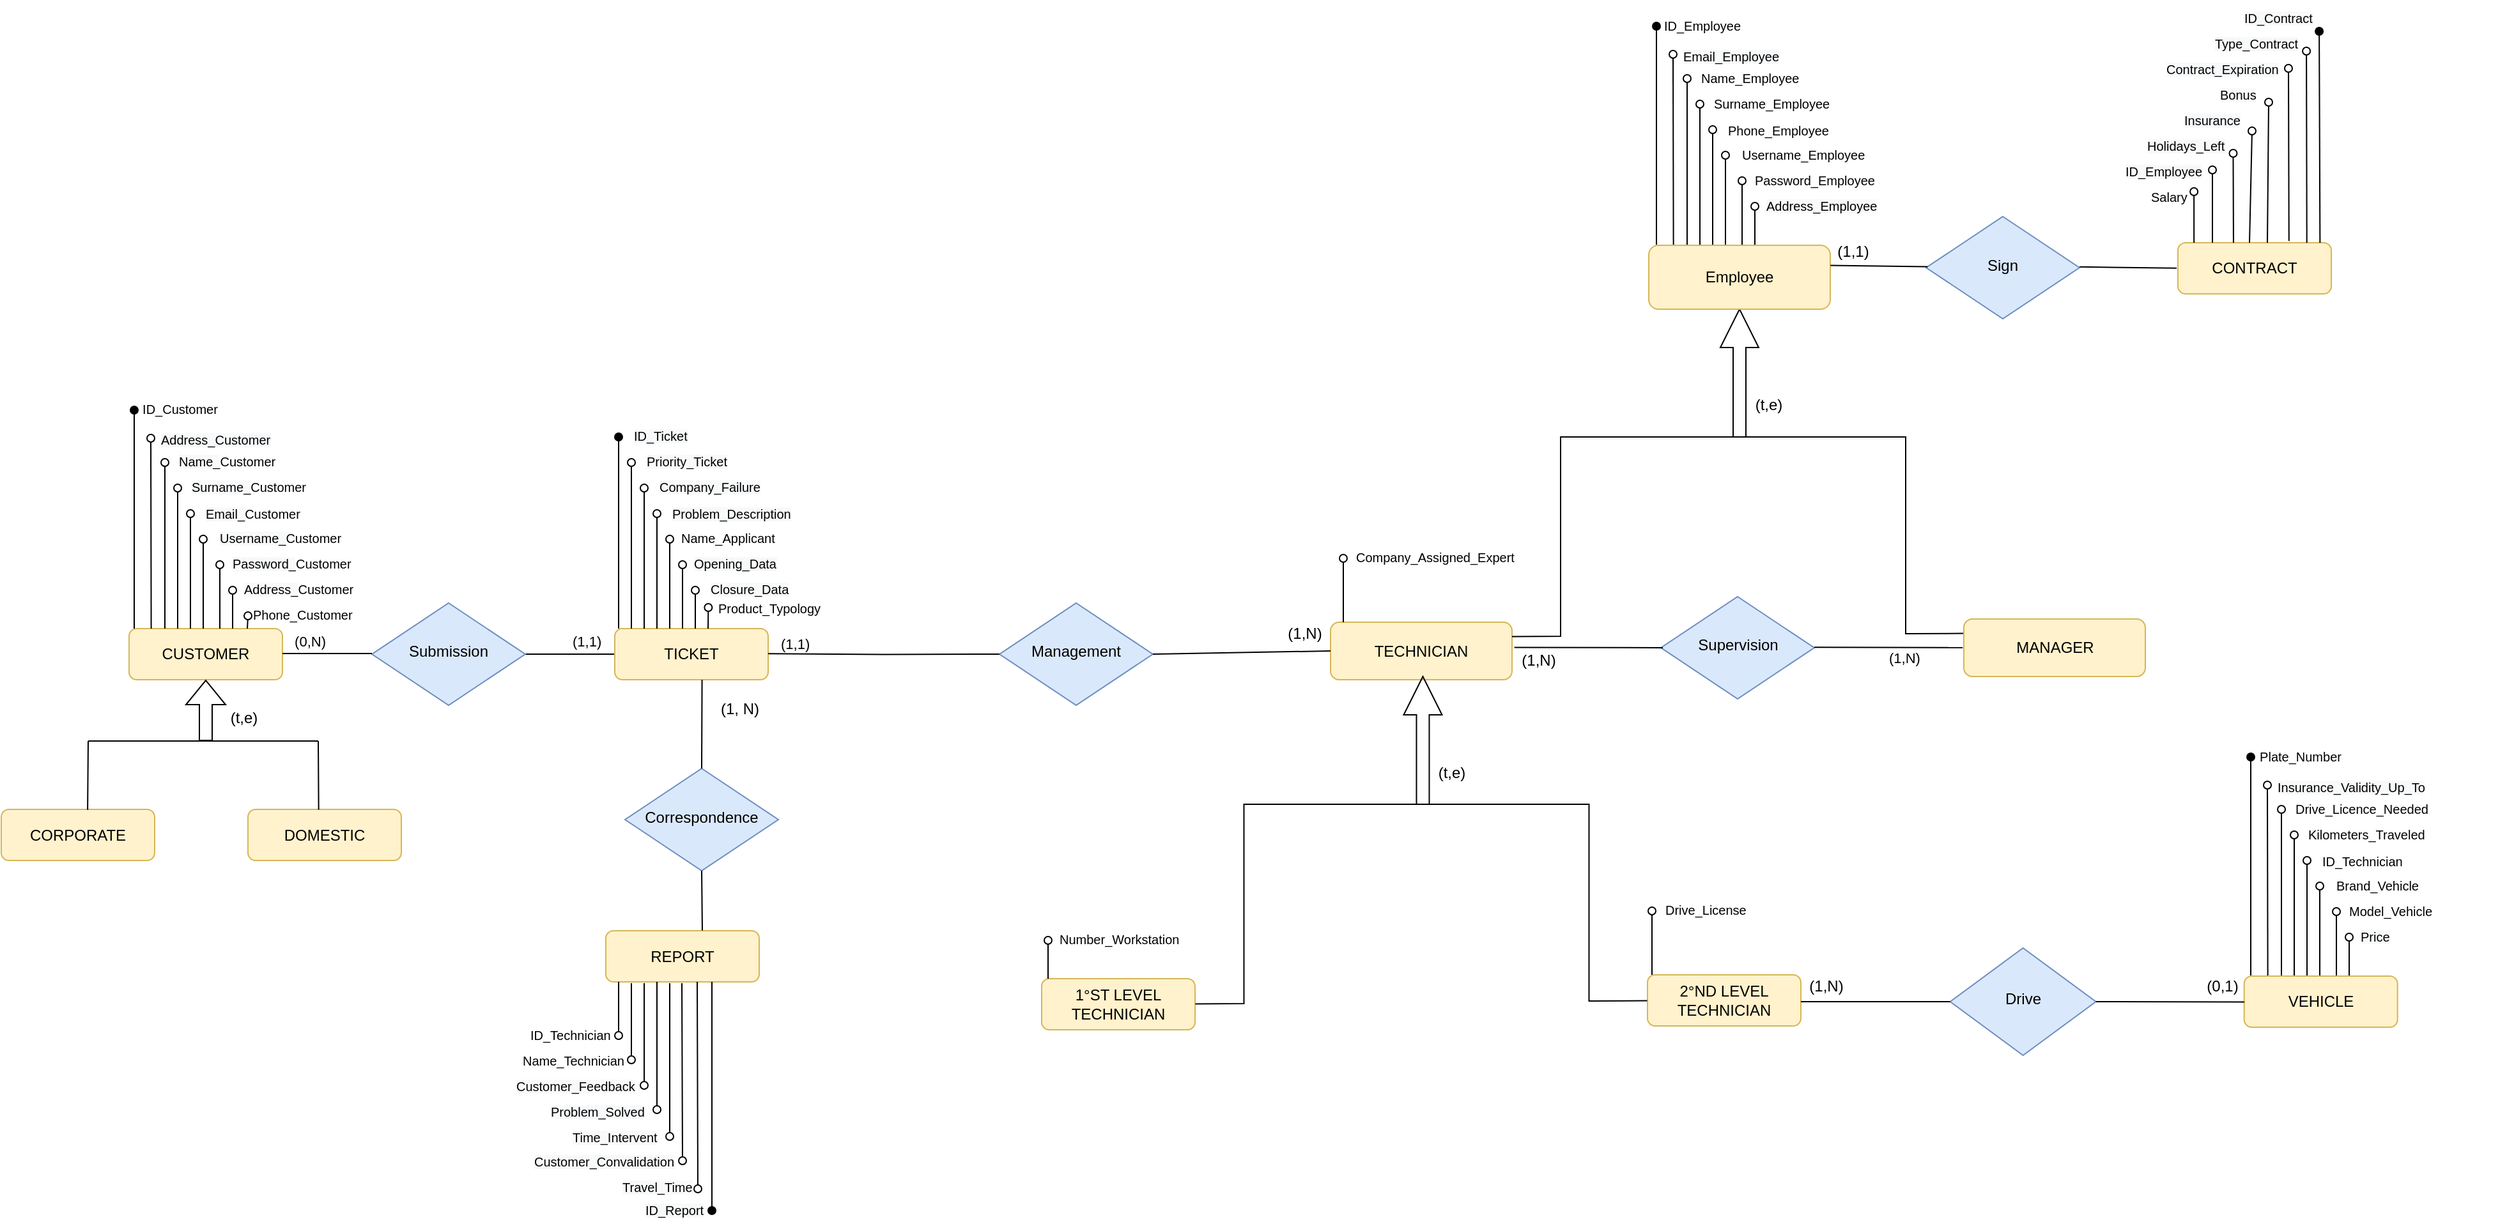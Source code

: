 <mxfile version="16.6.6" type="device"><diagram id="hliQZhCojaY9rAbLHhJG" name="Page-1"><mxGraphModel dx="2554" dy="1741" grid="1" gridSize="10" guides="1" tooltips="1" connect="1" arrows="1" fold="1" page="1" pageScale="1" pageWidth="850" pageHeight="1100" math="0" shadow="0"><root><mxCell id="0"/><mxCell id="1" parent="0"/><mxCell id="LYgRQzCeE4QPH2Vr1x7n-1" value="CUSTOMER" style="rounded=1;whiteSpace=wrap;html=1;fontSize=12;glass=0;strokeWidth=1;shadow=0;fillColor=#fff2cc;strokeColor=#d6b656;" vertex="1" parent="1"><mxGeometry x="-68" y="202" width="120" height="40" as="geometry"/></mxCell><mxCell id="LYgRQzCeE4QPH2Vr1x7n-2" value="(1,1)" style="edgeStyle=orthogonalEdgeStyle;rounded=0;html=1;jettySize=auto;orthogonalLoop=1;fontSize=11;endArrow=none;endFill=0;endSize=8;strokeWidth=1;shadow=0;labelBackgroundColor=none;align=left;" edge="1" parent="1" source="LYgRQzCeE4QPH2Vr1x7n-3" target="LYgRQzCeE4QPH2Vr1x7n-8"><mxGeometry y="10" relative="1" as="geometry"><mxPoint as="offset"/></mxGeometry></mxCell><mxCell id="LYgRQzCeE4QPH2Vr1x7n-3" value="Submission" style="rhombus;whiteSpace=wrap;html=1;shadow=0;fontFamily=Helvetica;fontSize=12;align=center;strokeWidth=1;spacing=6;spacingTop=-4;fillColor=#dae8fc;strokeColor=#6c8ebf;" vertex="1" parent="1"><mxGeometry x="122" y="182" width="120" height="80" as="geometry"/></mxCell><mxCell id="LYgRQzCeE4QPH2Vr1x7n-4" value="REPORT" style="rounded=1;whiteSpace=wrap;html=1;fontSize=12;glass=0;strokeWidth=1;shadow=0;fillColor=#fff2cc;strokeColor=#d6b656;" vertex="1" parent="1"><mxGeometry x="305" y="438.5" width="120" height="40" as="geometry"/></mxCell><mxCell id="LYgRQzCeE4QPH2Vr1x7n-5" value="TECHNICIAN" style="rounded=1;whiteSpace=wrap;html=1;fontSize=12;glass=0;strokeWidth=1;shadow=0;fillColor=#fff2cc;strokeColor=#d6b656;" vertex="1" parent="1"><mxGeometry x="872" y="197" width="142" height="45" as="geometry"/></mxCell><mxCell id="LYgRQzCeE4QPH2Vr1x7n-8" value="TICKET" style="rounded=1;whiteSpace=wrap;html=1;fontSize=12;glass=0;strokeWidth=1;shadow=0;fillColor=#fff2cc;strokeColor=#d6b656;" vertex="1" parent="1"><mxGeometry x="312" y="202" width="120" height="40" as="geometry"/></mxCell><mxCell id="LYgRQzCeE4QPH2Vr1x7n-9" value="Management" style="rhombus;whiteSpace=wrap;html=1;shadow=0;fontFamily=Helvetica;fontSize=12;align=center;strokeWidth=1;spacing=6;spacingTop=-4;fillColor=#dae8fc;strokeColor=#6c8ebf;" vertex="1" parent="1"><mxGeometry x="613" y="182" width="120" height="80" as="geometry"/></mxCell><mxCell id="LYgRQzCeE4QPH2Vr1x7n-10" value="Correspondence" style="rhombus;whiteSpace=wrap;html=1;shadow=0;fontFamily=Helvetica;fontSize=12;align=center;strokeWidth=1;spacing=6;spacingTop=-4;fillColor=#dae8fc;strokeColor=#6c8ebf;" vertex="1" parent="1"><mxGeometry x="320" y="311.5" width="120" height="80" as="geometry"/></mxCell><mxCell id="LYgRQzCeE4QPH2Vr1x7n-11" value="(0,N)" style="edgeStyle=orthogonalEdgeStyle;rounded=0;html=1;jettySize=auto;orthogonalLoop=1;fontSize=11;endArrow=none;endFill=0;endSize=8;strokeWidth=1;shadow=0;labelBackgroundColor=none;align=right;verticalAlign=middle;horizontal=1;" edge="1" parent="1"><mxGeometry y="10" relative="1" as="geometry"><mxPoint as="offset"/><mxPoint x="52" y="221.5" as="sourcePoint"/><mxPoint x="122" y="221.5" as="targetPoint"/></mxGeometry></mxCell><mxCell id="LYgRQzCeE4QPH2Vr1x7n-12" value="" style="endArrow=oval;html=1;align=left;exitX=0;exitY=0;exitDx=0;exitDy=0;startArrow=none;startFill=0;rounded=0;endFill=1;" edge="1" parent="1"><mxGeometry width="50" height="50" relative="1" as="geometry"><mxPoint x="315" y="202" as="sourcePoint"/><mxPoint x="315" y="52" as="targetPoint"/></mxGeometry></mxCell><mxCell id="LYgRQzCeE4QPH2Vr1x7n-13" value="" style="endArrow=oval;html=1;align=left;exitX=0;exitY=0;exitDx=0;exitDy=0;startArrow=none;startFill=0;rounded=0;endFill=0;" edge="1" parent="1"><mxGeometry width="50" height="50" relative="1" as="geometry"><mxPoint x="325" y="202" as="sourcePoint"/><mxPoint x="325" y="72" as="targetPoint"/></mxGeometry></mxCell><mxCell id="LYgRQzCeE4QPH2Vr1x7n-14" value="" style="endArrow=oval;html=1;align=left;exitX=0;exitY=0;exitDx=0;exitDy=0;startArrow=none;startFill=0;rounded=0;endFill=0;" edge="1" parent="1"><mxGeometry width="50" height="50" relative="1" as="geometry"><mxPoint x="335" y="202" as="sourcePoint"/><mxPoint x="335" y="92" as="targetPoint"/></mxGeometry></mxCell><mxCell id="LYgRQzCeE4QPH2Vr1x7n-15" value="" style="endArrow=oval;html=1;align=left;exitX=0;exitY=0;exitDx=0;exitDy=0;startArrow=none;startFill=0;rounded=0;endFill=0;" edge="1" parent="1"><mxGeometry width="50" height="50" relative="1" as="geometry"><mxPoint x="345" y="202" as="sourcePoint"/><mxPoint x="345" y="112" as="targetPoint"/></mxGeometry></mxCell><mxCell id="LYgRQzCeE4QPH2Vr1x7n-16" value="" style="endArrow=oval;html=1;align=left;exitX=0;exitY=0;exitDx=0;exitDy=0;startArrow=none;startFill=0;rounded=0;endFill=0;" edge="1" parent="1"><mxGeometry width="50" height="50" relative="1" as="geometry"><mxPoint x="355" y="202" as="sourcePoint"/><mxPoint x="355" y="132" as="targetPoint"/></mxGeometry></mxCell><mxCell id="LYgRQzCeE4QPH2Vr1x7n-17" value="" style="endArrow=oval;html=1;align=left;exitX=0;exitY=0;exitDx=0;exitDy=0;startArrow=none;startFill=0;rounded=0;endFill=1;" edge="1" parent="1"><mxGeometry width="50" height="50" relative="1" as="geometry"><mxPoint x="-64" y="202" as="sourcePoint"/><mxPoint x="-64" y="31" as="targetPoint"/></mxGeometry></mxCell><mxCell id="LYgRQzCeE4QPH2Vr1x7n-18" value="" style="endArrow=oval;html=1;align=left;exitX=0;exitY=0;exitDx=0;exitDy=0;startArrow=none;startFill=0;rounded=0;endFill=0;" edge="1" parent="1"><mxGeometry width="50" height="50" relative="1" as="geometry"><mxPoint x="-40" y="202" as="sourcePoint"/><mxPoint x="-40" y="72" as="targetPoint"/></mxGeometry></mxCell><mxCell id="LYgRQzCeE4QPH2Vr1x7n-19" value="" style="endArrow=oval;html=1;align=left;exitX=0;exitY=0;exitDx=0;exitDy=0;startArrow=none;startFill=0;rounded=0;endFill=0;" edge="1" parent="1"><mxGeometry width="50" height="50" relative="1" as="geometry"><mxPoint x="-30" y="202" as="sourcePoint"/><mxPoint x="-30" y="92" as="targetPoint"/></mxGeometry></mxCell><mxCell id="LYgRQzCeE4QPH2Vr1x7n-20" value="" style="endArrow=oval;html=1;align=left;exitX=0;exitY=0;exitDx=0;exitDy=0;startArrow=none;startFill=0;rounded=0;endFill=0;" edge="1" parent="1"><mxGeometry width="50" height="50" relative="1" as="geometry"><mxPoint x="-20" y="202" as="sourcePoint"/><mxPoint x="-20" y="112" as="targetPoint"/></mxGeometry></mxCell><mxCell id="LYgRQzCeE4QPH2Vr1x7n-21" value="" style="endArrow=oval;html=1;align=left;exitX=0;exitY=0;exitDx=0;exitDy=0;startArrow=none;startFill=0;rounded=0;endFill=0;" edge="1" parent="1"><mxGeometry width="50" height="50" relative="1" as="geometry"><mxPoint x="-10" y="202" as="sourcePoint"/><mxPoint x="-10" y="132" as="targetPoint"/></mxGeometry></mxCell><mxCell id="LYgRQzCeE4QPH2Vr1x7n-22" value="" style="endArrow=oval;html=1;align=left;exitX=0;exitY=0;exitDx=0;exitDy=0;startArrow=none;startFill=0;rounded=0;endFill=0;" edge="1" parent="1"><mxGeometry width="50" height="50" relative="1" as="geometry"><mxPoint x="3" y="202" as="sourcePoint"/><mxPoint x="3" y="152" as="targetPoint"/></mxGeometry></mxCell><mxCell id="LYgRQzCeE4QPH2Vr1x7n-23" value="" style="endArrow=oval;html=1;align=left;exitX=0;exitY=0;exitDx=0;exitDy=0;startArrow=none;startFill=0;rounded=0;endFill=0;" edge="1" parent="1"><mxGeometry width="50" height="50" relative="1" as="geometry"><mxPoint x="13" y="202" as="sourcePoint"/><mxPoint x="13" y="172" as="targetPoint"/></mxGeometry></mxCell><mxCell id="LYgRQzCeE4QPH2Vr1x7n-24" value="&lt;font style=&quot;font-size: 10px&quot;&gt;ID_Customer&lt;/font&gt;" style="text;html=1;strokeColor=none;fillColor=none;align=center;verticalAlign=middle;whiteSpace=wrap;rounded=0;" vertex="1" parent="1"><mxGeometry x="-48" y="20" width="40" height="20" as="geometry"/></mxCell><mxCell id="LYgRQzCeE4QPH2Vr1x7n-25" value="&lt;span style=&quot;color: rgb(0 , 0 , 0) ; font-family: &amp;#34;helvetica&amp;#34; ; font-size: 10px ; font-style: normal ; font-weight: 400 ; letter-spacing: normal ; text-align: center ; text-indent: 0px ; text-transform: none ; word-spacing: 0px ; background-color: rgb(248 , 249 , 250) ; display: inline ; float: none&quot;&gt;Surname_&lt;/span&gt;&lt;span style=&quot;font-size: 10px ; text-align: center&quot;&gt;Customer&lt;/span&gt;" style="text;whiteSpace=wrap;html=1;" vertex="1" parent="1"><mxGeometry x="-21" y="77" width="70" height="30" as="geometry"/></mxCell><mxCell id="LYgRQzCeE4QPH2Vr1x7n-26" value="&lt;span style=&quot;color: rgb(0 , 0 , 0) ; font-family: &amp;#34;helvetica&amp;#34; ; font-size: 10px ; font-style: normal ; font-weight: 400 ; letter-spacing: normal ; text-align: center ; text-indent: 0px ; text-transform: none ; word-spacing: 0px ; background-color: rgb(248 , 249 , 250) ; display: inline ; float: none&quot;&gt;Name_&lt;/span&gt;&lt;span style=&quot;font-size: 10px ; text-align: center&quot;&gt;Customer&lt;/span&gt;" style="text;whiteSpace=wrap;html=1;" vertex="1" parent="1"><mxGeometry x="-31" y="57" width="70" height="30" as="geometry"/></mxCell><mxCell id="LYgRQzCeE4QPH2Vr1x7n-27" value="&lt;span style=&quot;color: rgb(0 , 0 , 0) ; font-family: &amp;#34;helvetica&amp;#34; ; font-size: 10px ; font-style: normal ; font-weight: 400 ; letter-spacing: normal ; text-align: center ; text-indent: 0px ; text-transform: none ; word-spacing: 0px ; background-color: rgb(248 , 249 , 250) ; display: inline ; float: none&quot;&gt;Email_&lt;/span&gt;&lt;span style=&quot;font-size: 10px ; text-align: center&quot;&gt;Customer&lt;/span&gt;" style="text;whiteSpace=wrap;html=1;" vertex="1" parent="1"><mxGeometry x="-10" y="98" width="70" height="30" as="geometry"/></mxCell><mxCell id="LYgRQzCeE4QPH2Vr1x7n-28" value="&lt;span style=&quot;color: rgb(0 , 0 , 0) ; font-family: &amp;#34;helvetica&amp;#34; ; font-size: 10px ; font-style: normal ; font-weight: 400 ; letter-spacing: normal ; text-align: center ; text-indent: 0px ; text-transform: none ; word-spacing: 0px ; background-color: rgb(248 , 249 , 250) ; display: inline ; float: none&quot;&gt;ID_Report&lt;/span&gt;" style="text;whiteSpace=wrap;html=1;" vertex="1" parent="1"><mxGeometry x="334" y="642.5" width="70" height="30" as="geometry"/></mxCell><mxCell id="LYgRQzCeE4QPH2Vr1x7n-29" value="&lt;span style=&quot;color: rgb(0 , 0 , 0) ; font-family: &amp;#34;helvetica&amp;#34; ; font-size: 10px ; font-style: normal ; font-weight: 400 ; letter-spacing: normal ; text-align: center ; text-indent: 0px ; text-transform: none ; word-spacing: 0px ; background-color: rgb(248 , 249 , 250) ; display: inline ; float: none&quot;&gt;ID_Ticket&lt;/span&gt;" style="text;whiteSpace=wrap;html=1;" vertex="1" parent="1"><mxGeometry x="325" y="37" width="70" height="30" as="geometry"/></mxCell><mxCell id="LYgRQzCeE4QPH2Vr1x7n-30" value="&lt;span style=&quot;color: rgb(0 , 0 , 0) ; font-family: &amp;#34;helvetica&amp;#34; ; font-size: 10px ; font-style: normal ; font-weight: 400 ; letter-spacing: normal ; text-align: center ; text-indent: 0px ; text-transform: none ; word-spacing: 0px ; background-color: rgb(248 , 249 , 250) ; display: inline ; float: none&quot;&gt;Username_&lt;/span&gt;&lt;span style=&quot;font-size: 10px ; text-align: center&quot;&gt;Customer&lt;/span&gt;" style="text;whiteSpace=wrap;html=1;" vertex="1" parent="1"><mxGeometry x="1" y="117" width="90" height="30" as="geometry"/></mxCell><mxCell id="LYgRQzCeE4QPH2Vr1x7n-31" value="&lt;span style=&quot;color: rgb(0 , 0 , 0) ; font-family: &amp;#34;helvetica&amp;#34; ; font-size: 10px ; font-style: normal ; font-weight: 400 ; letter-spacing: normal ; text-align: center ; text-indent: 0px ; text-transform: none ; word-spacing: 0px ; background-color: rgb(248 , 249 , 250) ; display: inline ; float: none&quot;&gt;Priority_Ticket&lt;/span&gt;" style="text;whiteSpace=wrap;html=1;" vertex="1" parent="1"><mxGeometry x="335" y="57" width="90" height="30" as="geometry"/></mxCell><mxCell id="LYgRQzCeE4QPH2Vr1x7n-32" value="&lt;span style=&quot;color: rgb(0 , 0 , 0) ; font-family: &amp;#34;helvetica&amp;#34; ; font-size: 10px ; font-style: normal ; font-weight: 400 ; letter-spacing: normal ; text-align: center ; text-indent: 0px ; text-transform: none ; word-spacing: 0px ; background-color: rgb(248 , 249 , 250) ; display: inline ; float: none&quot;&gt;Company_Failure&lt;/span&gt;" style="text;whiteSpace=wrap;html=1;" vertex="1" parent="1"><mxGeometry x="345" y="77" width="90" height="30" as="geometry"/></mxCell><mxCell id="LYgRQzCeE4QPH2Vr1x7n-33" value="&lt;span style=&quot;color: rgb(0 , 0 , 0) ; font-family: &amp;#34;helvetica&amp;#34; ; font-size: 10px ; font-style: normal ; font-weight: 400 ; letter-spacing: normal ; text-align: center ; text-indent: 0px ; text-transform: none ; word-spacing: 0px ; background-color: rgb(248 , 249 , 250) ; display: inline ; float: none&quot;&gt;Password_&lt;/span&gt;&lt;span style=&quot;font-size: 10px ; text-align: center&quot;&gt;Customer&lt;/span&gt;" style="text;whiteSpace=wrap;html=1;" vertex="1" parent="1"><mxGeometry x="11" y="137" width="90" height="30" as="geometry"/></mxCell><mxCell id="LYgRQzCeE4QPH2Vr1x7n-34" value="&lt;span style=&quot;color: rgb(0 , 0 , 0) ; font-family: &amp;#34;helvetica&amp;#34; ; font-size: 10px ; font-style: normal ; font-weight: 400 ; letter-spacing: normal ; text-align: center ; text-indent: 0px ; text-transform: none ; word-spacing: 0px ; background-color: rgb(248 , 249 , 250) ; display: inline ; float: none&quot;&gt;Problem_Description&lt;/span&gt;" style="text;whiteSpace=wrap;html=1;" vertex="1" parent="1"><mxGeometry x="355" y="98" width="90" height="30" as="geometry"/></mxCell><mxCell id="LYgRQzCeE4QPH2Vr1x7n-35" value="&lt;div style=&quot;text-align: center&quot;&gt;&lt;font face=&quot;helvetica&quot;&gt;&lt;span style=&quot;font-size: 10px&quot;&gt;Name_Technician&lt;/span&gt;&lt;/font&gt;&lt;/div&gt;" style="text;whiteSpace=wrap;html=1;" vertex="1" parent="1"><mxGeometry x="237.5" y="525.5" width="99" height="30" as="geometry"/></mxCell><mxCell id="LYgRQzCeE4QPH2Vr1x7n-36" value="&lt;span style=&quot;color: rgb(0 , 0 , 0) ; font-family: &amp;#34;helvetica&amp;#34; ; font-size: 10px ; font-style: normal ; font-weight: 400 ; letter-spacing: normal ; text-align: center ; text-indent: 0px ; text-transform: none ; word-spacing: 0px ; background-color: rgb(248 , 249 , 250) ; display: inline ; float: none&quot;&gt;Address_&lt;/span&gt;&lt;span style=&quot;font-size: 10px ; text-align: center&quot;&gt;Customer&lt;/span&gt;" style="text;whiteSpace=wrap;html=1;" vertex="1" parent="1"><mxGeometry x="20" y="157" width="110" height="30" as="geometry"/></mxCell><mxCell id="LYgRQzCeE4QPH2Vr1x7n-37" value="&lt;div style=&quot;text-align: center&quot;&gt;&lt;br&gt;&lt;/div&gt;" style="text;whiteSpace=wrap;html=1;" vertex="1" parent="1"><mxGeometry x="362" y="117" width="130" height="30" as="geometry"/></mxCell><mxCell id="LYgRQzCeE4QPH2Vr1x7n-38" value="&lt;span style=&quot;color: rgb(0 , 0 , 0) ; font-family: &amp;#34;helvetica&amp;#34; ; font-size: 10px ; font-style: normal ; font-weight: 400 ; letter-spacing: normal ; text-align: center ; text-indent: 0px ; text-transform: none ; word-spacing: 0px ; background-color: rgb(248 , 249 , 250) ; display: inline ; float: none&quot;&gt;Customer_Feedback&lt;/span&gt;" style="text;whiteSpace=wrap;html=1;" vertex="1" parent="1"><mxGeometry x="233" y="545.5" width="114" height="30" as="geometry"/></mxCell><mxCell id="LYgRQzCeE4QPH2Vr1x7n-39" value="&lt;span style=&quot;color: rgb(0 , 0 , 0) ; font-family: &amp;#34;helvetica&amp;#34; ; font-size: 10px ; font-style: normal ; font-weight: 400 ; letter-spacing: normal ; text-align: center ; text-indent: 0px ; text-transform: none ; word-spacing: 0px ; background-color: rgb(248 , 249 , 250) ; display: inline ; float: none&quot;&gt;Customer_Convalidation&lt;/span&gt;" style="text;whiteSpace=wrap;html=1;" vertex="1" parent="1"><mxGeometry x="247" y="604.5" width="100" height="30" as="geometry"/></mxCell><mxCell id="LYgRQzCeE4QPH2Vr1x7n-40" value="&lt;span style=&quot;color: rgb(0 , 0 , 0) ; font-family: &amp;#34;helvetica&amp;#34; ; font-size: 10px ; font-style: normal ; font-weight: 400 ; letter-spacing: normal ; text-align: center ; text-indent: 0px ; text-transform: none ; word-spacing: 0px ; background-color: rgb(248 , 249 , 250) ; display: inline ; float: none&quot;&gt;Problem_Solved&lt;/span&gt;" style="text;whiteSpace=wrap;html=1;" vertex="1" parent="1"><mxGeometry x="260" y="565.5" width="93" height="30" as="geometry"/></mxCell><mxCell id="LYgRQzCeE4QPH2Vr1x7n-41" value="" style="endArrow=oval;html=1;align=left;exitX=0;exitY=0;exitDx=0;exitDy=0;startArrow=none;startFill=0;rounded=0;endFill=0;" edge="1" parent="1"><mxGeometry width="50" height="50" relative="1" as="geometry"><mxPoint x="24.5" y="202" as="sourcePoint"/><mxPoint x="25" y="192" as="targetPoint"/></mxGeometry></mxCell><mxCell id="LYgRQzCeE4QPH2Vr1x7n-42" value="&lt;div style=&quot;text-align: center&quot;&gt;&lt;span style=&quot;font-size: 10px&quot;&gt;&lt;font face=&quot;helvetica&quot;&gt;Phone_Customer&lt;/font&gt;&lt;/span&gt;&lt;/div&gt;" style="text;whiteSpace=wrap;html=1;" vertex="1" parent="1"><mxGeometry x="27" y="177" width="110" height="30" as="geometry"/></mxCell><mxCell id="LYgRQzCeE4QPH2Vr1x7n-43" value="&lt;div style=&quot;text-align: center&quot;&gt;&lt;font face=&quot;helvetica&quot;&gt;&lt;span style=&quot;font-size: 10px&quot;&gt;Name_Applicant&lt;/span&gt;&lt;/font&gt;&lt;/div&gt;" style="text;whiteSpace=wrap;html=1;" vertex="1" parent="1"><mxGeometry x="362" y="117" width="130" height="30" as="geometry"/></mxCell><mxCell id="LYgRQzCeE4QPH2Vr1x7n-44" value="&lt;span style=&quot;color: rgb(0 , 0 , 0) ; font-family: &amp;#34;helvetica&amp;#34; ; font-size: 10px ; font-style: normal ; font-weight: 400 ; letter-spacing: normal ; text-align: center ; text-indent: 0px ; text-transform: none ; word-spacing: 0px ; background-color: rgb(248 , 249 , 250) ; display: inline ; float: none&quot;&gt;Time_Intervent&lt;/span&gt;" style="text;whiteSpace=wrap;html=1;" vertex="1" parent="1"><mxGeometry x="277" y="585.5" width="107" height="30" as="geometry"/></mxCell><mxCell id="LYgRQzCeE4QPH2Vr1x7n-45" value="" style="endArrow=oval;html=1;align=left;startArrow=none;startFill=0;rounded=0;endFill=0;" edge="1" parent="1"><mxGeometry width="50" height="50" relative="1" as="geometry"><mxPoint x="365" y="202" as="sourcePoint"/><mxPoint x="365" y="152" as="targetPoint"/></mxGeometry></mxCell><mxCell id="LYgRQzCeE4QPH2Vr1x7n-46" value="" style="endArrow=oval;html=1;align=left;startArrow=none;startFill=0;rounded=0;endFill=0;" edge="1" parent="1"><mxGeometry width="50" height="50" relative="1" as="geometry"><mxPoint x="375" y="202" as="sourcePoint"/><mxPoint x="375" y="172" as="targetPoint"/></mxGeometry></mxCell><mxCell id="LYgRQzCeE4QPH2Vr1x7n-47" value="&lt;div style=&quot;text-align: center&quot;&gt;&lt;font face=&quot;helvetica&quot;&gt;&lt;span style=&quot;font-size: 10px ; background-color: rgb(248 , 249 , 250)&quot;&gt;Opening_Data&lt;/span&gt;&lt;/font&gt;&lt;/div&gt;" style="text;whiteSpace=wrap;html=1;" vertex="1" parent="1"><mxGeometry x="372" y="137" width="130" height="30" as="geometry"/></mxCell><mxCell id="LYgRQzCeE4QPH2Vr1x7n-48" value="&lt;div style=&quot;text-align: center&quot;&gt;&lt;font face=&quot;helvetica&quot;&gt;&lt;span style=&quot;font-size: 10px ; background-color: rgb(248 , 249 , 250)&quot;&gt;Closure_Data&lt;/span&gt;&lt;/font&gt;&lt;/div&gt;" style="text;whiteSpace=wrap;html=1;" vertex="1" parent="1"><mxGeometry x="385" y="157" width="90" height="30" as="geometry"/></mxCell><mxCell id="LYgRQzCeE4QPH2Vr1x7n-49" value="Supervision" style="rhombus;whiteSpace=wrap;html=1;shadow=0;fontFamily=Helvetica;fontSize=12;align=center;strokeWidth=1;spacing=6;spacingTop=-4;fillColor=#dae8fc;strokeColor=#6c8ebf;" vertex="1" parent="1"><mxGeometry x="1130.5" y="177" width="120" height="80" as="geometry"/></mxCell><mxCell id="LYgRQzCeE4QPH2Vr1x7n-50" value="" style="endArrow=oval;html=1;align=left;startArrow=none;startFill=0;rounded=0;endFill=0;" edge="1" parent="1"><mxGeometry width="50" height="50" relative="1" as="geometry"><mxPoint x="364.5" y="479.5" as="sourcePoint"/><mxPoint x="365" y="618.5" as="targetPoint"/></mxGeometry></mxCell><mxCell id="LYgRQzCeE4QPH2Vr1x7n-51" value="" style="endArrow=oval;html=1;align=left;exitX=0;exitY=1;exitDx=0;exitDy=0;startArrow=none;startFill=0;rounded=0;endFill=0;" edge="1" parent="1"><mxGeometry width="50" height="50" relative="1" as="geometry"><mxPoint x="325" y="479.5" as="sourcePoint"/><mxPoint x="325" y="539.5" as="targetPoint"/></mxGeometry></mxCell><mxCell id="LYgRQzCeE4QPH2Vr1x7n-52" value="" style="endArrow=oval;html=1;align=left;exitX=0;exitY=1;exitDx=0;exitDy=0;startArrow=none;startFill=0;rounded=0;endFill=0;" edge="1" parent="1"><mxGeometry width="50" height="50" relative="1" as="geometry"><mxPoint x="335" y="479.5" as="sourcePoint"/><mxPoint x="335" y="559.5" as="targetPoint"/></mxGeometry></mxCell><mxCell id="LYgRQzCeE4QPH2Vr1x7n-53" value="" style="endArrow=oval;html=1;align=left;startArrow=none;startFill=0;rounded=0;endFill=0;" edge="1" parent="1"><mxGeometry width="50" height="50" relative="1" as="geometry"><mxPoint x="355" y="479.5" as="sourcePoint"/><mxPoint x="355" y="599.5" as="targetPoint"/></mxGeometry></mxCell><mxCell id="LYgRQzCeE4QPH2Vr1x7n-54" value="" style="endArrow=oval;html=1;align=left;startArrow=none;startFill=0;rounded=0;endFill=0;" edge="1" parent="1"><mxGeometry width="50" height="50" relative="1" as="geometry"><mxPoint x="345" y="478.5" as="sourcePoint"/><mxPoint x="345" y="578.5" as="targetPoint"/></mxGeometry></mxCell><mxCell id="LYgRQzCeE4QPH2Vr1x7n-55" value="" style="endArrow=oval;html=1;align=left;startArrow=none;startFill=0;rounded=0;endFill=1;" edge="1" parent="1"><mxGeometry width="50" height="50" relative="1" as="geometry"><mxPoint x="388" y="478.5" as="sourcePoint"/><mxPoint x="388" y="657.5" as="targetPoint"/></mxGeometry></mxCell><mxCell id="LYgRQzCeE4QPH2Vr1x7n-56" value="2°ND LEVEL TECHNICIAN" style="rounded=1;whiteSpace=wrap;html=1;fontSize=12;glass=0;strokeWidth=1;shadow=0;fillColor=#fff2cc;strokeColor=#d6b656;" vertex="1" parent="1"><mxGeometry x="1120" y="473" width="120" height="40" as="geometry"/></mxCell><mxCell id="LYgRQzCeE4QPH2Vr1x7n-57" value="(1,1)" style="edgeStyle=orthogonalEdgeStyle;rounded=0;html=1;jettySize=auto;orthogonalLoop=1;fontSize=11;endArrow=none;endFill=0;endSize=8;strokeWidth=1;shadow=0;labelBackgroundColor=none;align=left;entryX=0;entryY=0.5;entryDx=0;entryDy=0;" edge="1" parent="1" target="LYgRQzCeE4QPH2Vr1x7n-9"><mxGeometry x="-0.912" y="8" relative="1" as="geometry"><mxPoint as="offset"/><mxPoint x="432.0" y="221.66" as="sourcePoint"/><mxPoint x="502" y="221.66" as="targetPoint"/></mxGeometry></mxCell><mxCell id="LYgRQzCeE4QPH2Vr1x7n-58" value="&lt;span style=&quot;color: rgb(0 , 0 , 0) ; font-family: &amp;#34;helvetica&amp;#34; ; font-size: 11px ; font-style: normal ; font-weight: 400 ; letter-spacing: normal ; text-align: left ; text-indent: 0px ; text-transform: none ; word-spacing: 0px ; background-color: rgb(255 , 255 , 255) ; display: inline ; float: none&quot;&gt;(1,N)&lt;/span&gt;" style="text;whiteSpace=wrap;html=1;" vertex="1" parent="1"><mxGeometry x="1307.001" y="211.496" width="43" height="28" as="geometry"/></mxCell><mxCell id="LYgRQzCeE4QPH2Vr1x7n-59" value="" style="endArrow=oval;html=1;align=left;exitX=0;exitY=1;exitDx=0;exitDy=0;startArrow=none;startFill=0;rounded=0;endFill=0;" edge="1" parent="1"><mxGeometry width="50" height="50" relative="1" as="geometry"><mxPoint x="315" y="478.5" as="sourcePoint"/><mxPoint x="315" y="520.5" as="targetPoint"/></mxGeometry></mxCell><mxCell id="LYgRQzCeE4QPH2Vr1x7n-60" value="&lt;div style=&quot;text-align: center&quot;&gt;&lt;font face=&quot;helvetica&quot;&gt;&lt;span style=&quot;font-size: 10px&quot;&gt;ID_Technician&lt;/span&gt;&lt;/font&gt;&lt;/div&gt;" style="text;whiteSpace=wrap;html=1;" vertex="1" parent="1"><mxGeometry x="244" y="505.5" width="99" height="30" as="geometry"/></mxCell><mxCell id="LYgRQzCeE4QPH2Vr1x7n-61" value="VEHICLE" style="rounded=1;whiteSpace=wrap;html=1;fontSize=12;glass=0;strokeWidth=1;shadow=0;fillColor=#fff2cc;strokeColor=#d6b656;" vertex="1" parent="1"><mxGeometry x="1586.83" y="474" width="120" height="40" as="geometry"/></mxCell><mxCell id="LYgRQzCeE4QPH2Vr1x7n-62" value="Drive" style="rhombus;whiteSpace=wrap;html=1;shadow=0;fontFamily=Helvetica;fontSize=12;align=center;strokeWidth=1;spacing=6;spacingTop=-4;fillColor=#dae8fc;strokeColor=#6c8ebf;" vertex="1" parent="1"><mxGeometry x="1356.83" y="452" width="114" height="84" as="geometry"/></mxCell><mxCell id="LYgRQzCeE4QPH2Vr1x7n-63" value="" style="endArrow=oval;html=1;align=left;exitX=0;exitY=0;exitDx=0;exitDy=0;startArrow=none;startFill=0;rounded=0;endFill=0;" edge="1" parent="1"><mxGeometry width="50" height="50" relative="1" as="geometry"><mxPoint x="-50.69" y="202" as="sourcePoint"/><mxPoint x="-51" y="53" as="targetPoint"/></mxGeometry></mxCell><mxCell id="LYgRQzCeE4QPH2Vr1x7n-64" value="&lt;div style=&quot;text-align: center&quot;&gt;&lt;font face=&quot;helvetica&quot;&gt;&lt;span style=&quot;font-size: 10px ; background-color: rgb(248 , 249 , 250)&quot;&gt;Address_Customer&lt;/span&gt;&lt;/font&gt;&lt;/div&gt;" style="text;whiteSpace=wrap;html=1;" vertex="1" parent="1"><mxGeometry x="-45" y="40" width="70" height="30" as="geometry"/></mxCell><mxCell id="LYgRQzCeE4QPH2Vr1x7n-65" value="&lt;span style=&quot;color: rgb(0 , 0 , 0) ; font-family: &amp;#34;helvetica&amp;#34; ; font-size: 10px ; font-style: normal ; font-weight: 400 ; letter-spacing: normal ; text-align: center ; text-indent: 0px ; text-transform: none ; word-spacing: 0px ; background-color: rgb(248 , 249 , 250) ; display: inline ; float: none&quot;&gt;Travel_Time&lt;/span&gt;" style="text;whiteSpace=wrap;html=1;" vertex="1" parent="1"><mxGeometry x="316" y="624.5" width="55" height="22" as="geometry"/></mxCell><mxCell id="LYgRQzCeE4QPH2Vr1x7n-66" value="" style="endArrow=oval;html=1;align=left;startArrow=none;startFill=0;rounded=0;endFill=0;entryX=0.002;entryY=0.951;entryDx=0;entryDy=0;entryPerimeter=0;" edge="1" parent="1" target="LYgRQzCeE4QPH2Vr1x7n-48"><mxGeometry width="50" height="50" relative="1" as="geometry"><mxPoint x="385" y="202" as="sourcePoint"/><mxPoint x="385" y="192" as="targetPoint"/></mxGeometry></mxCell><mxCell id="LYgRQzCeE4QPH2Vr1x7n-67" value="&lt;div style=&quot;text-align: center&quot;&gt;&lt;font face=&quot;helvetica&quot;&gt;&lt;span style=&quot;font-size: 10px&quot;&gt;Product_Typology&lt;/span&gt;&lt;/font&gt;&lt;/div&gt;" style="text;whiteSpace=wrap;html=1;" vertex="1" parent="1"><mxGeometry x="391" y="172" width="90" height="30" as="geometry"/></mxCell><mxCell id="LYgRQzCeE4QPH2Vr1x7n-68" value="" style="endArrow=none;html=1;rounded=0;entryX=0;entryY=0.5;entryDx=0;entryDy=0;exitX=1;exitY=0.5;exitDx=0;exitDy=0;" edge="1" parent="1" source="LYgRQzCeE4QPH2Vr1x7n-9" target="LYgRQzCeE4QPH2Vr1x7n-5"><mxGeometry width="50" height="50" relative="1" as="geometry"><mxPoint x="762" y="242" as="sourcePoint"/><mxPoint x="812" y="192" as="targetPoint"/></mxGeometry></mxCell><mxCell id="LYgRQzCeE4QPH2Vr1x7n-69" value="(1,N)" style="text;html=1;strokeColor=none;fillColor=none;align=center;verticalAlign=middle;whiteSpace=wrap;rounded=0;" vertex="1" parent="1"><mxGeometry x="822" y="191" width="60" height="30" as="geometry"/></mxCell><mxCell id="LYgRQzCeE4QPH2Vr1x7n-70" value="1°ST LEVEL TECHNICIAN" style="rounded=1;whiteSpace=wrap;html=1;fontSize=12;glass=0;strokeWidth=1;shadow=0;fillColor=#fff2cc;strokeColor=#d6b656;" vertex="1" parent="1"><mxGeometry x="646" y="476" width="120" height="40" as="geometry"/></mxCell><mxCell id="LYgRQzCeE4QPH2Vr1x7n-71" value="(t,e)" style="text;html=1;strokeColor=none;fillColor=none;align=center;verticalAlign=middle;whiteSpace=wrap;rounded=0;" vertex="1" parent="1"><mxGeometry x="1185" y="12" width="60" height="30" as="geometry"/></mxCell><mxCell id="LYgRQzCeE4QPH2Vr1x7n-72" value="(0,1)" style="text;html=1;strokeColor=none;fillColor=none;align=center;verticalAlign=middle;whiteSpace=wrap;rounded=0;" vertex="1" parent="1"><mxGeometry x="1539.5" y="467" width="60" height="30" as="geometry"/></mxCell><mxCell id="LYgRQzCeE4QPH2Vr1x7n-73" value="" style="endArrow=oval;html=1;align=left;startArrow=none;startFill=0;rounded=0;endFill=0;" edge="1" parent="1"><mxGeometry width="50" height="50" relative="1" as="geometry"><mxPoint x="376.5" y="478.5" as="sourcePoint"/><mxPoint x="377" y="640.5" as="targetPoint"/></mxGeometry></mxCell><mxCell id="LYgRQzCeE4QPH2Vr1x7n-74" value="(1,N)" style="text;html=1;strokeColor=none;fillColor=none;align=center;verticalAlign=middle;whiteSpace=wrap;rounded=0;" vertex="1" parent="1"><mxGeometry x="1230" y="467" width="60" height="30" as="geometry"/></mxCell><mxCell id="LYgRQzCeE4QPH2Vr1x7n-75" value="(1,N)" style="text;html=1;strokeColor=none;fillColor=none;align=center;verticalAlign=middle;whiteSpace=wrap;rounded=0;" vertex="1" parent="1"><mxGeometry x="1004.83" y="212" width="60" height="30" as="geometry"/></mxCell><mxCell id="LYgRQzCeE4QPH2Vr1x7n-76" value="" style="endArrow=none;html=1;rounded=0;entryX=0;entryY=0.25;entryDx=0;entryDy=0;exitX=1;exitY=0.25;exitDx=0;exitDy=0;" edge="1" parent="1" source="LYgRQzCeE4QPH2Vr1x7n-5" target="LYgRQzCeE4QPH2Vr1x7n-99"><mxGeometry width="50" height="50" relative="1" as="geometry"><mxPoint x="912" y="52" as="sourcePoint"/><mxPoint x="1172" y="52" as="targetPoint"/><Array as="points"><mxPoint x="1052" y="208"/><mxPoint x="1052" y="52"/><mxPoint x="1322" y="52"/><mxPoint x="1322" y="206"/></Array></mxGeometry></mxCell><mxCell id="LYgRQzCeE4QPH2Vr1x7n-77" value="" style="endArrow=classic;html=1;rounded=0;shape=arrow;entryX=0.5;entryY=1;entryDx=0;entryDy=0;" edge="1" parent="1" target="LYgRQzCeE4QPH2Vr1x7n-96"><mxGeometry width="50" height="50" relative="1" as="geometry"><mxPoint x="1192" y="52" as="sourcePoint"/><mxPoint x="1203.26" y="46.98" as="targetPoint"/></mxGeometry></mxCell><mxCell id="LYgRQzCeE4QPH2Vr1x7n-78" value="CONTRACT" style="rounded=1;whiteSpace=wrap;html=1;fontSize=12;glass=0;strokeWidth=1;shadow=0;fillColor=#fff2cc;strokeColor=#d6b656;" vertex="1" parent="1"><mxGeometry x="1535" y="-100" width="120" height="40" as="geometry"/></mxCell><mxCell id="LYgRQzCeE4QPH2Vr1x7n-79" value="Sign" style="rhombus;whiteSpace=wrap;html=1;shadow=0;fontFamily=Helvetica;fontSize=12;align=center;strokeWidth=1;spacing=6;spacingTop=-4;fillColor=#dae8fc;strokeColor=#6c8ebf;" vertex="1" parent="1"><mxGeometry x="1338" y="-120.5" width="120" height="80" as="geometry"/></mxCell><mxCell id="LYgRQzCeE4QPH2Vr1x7n-80" value="&lt;span style=&quot;color: rgb(0 , 0 , 0) ; font-family: &amp;#34;helvetica&amp;#34; ; font-size: 10px ; font-style: normal ; font-weight: 400 ; letter-spacing: normal ; text-align: center ; text-indent: 0px ; text-transform: none ; word-spacing: 0px ; background-color: rgb(248 , 249 , 250) ; display: inline ; float: none&quot;&gt;ID_Contract&lt;/span&gt;" style="text;whiteSpace=wrap;html=1;" vertex="1" parent="1"><mxGeometry x="1585" y="-290" width="73" height="30" as="geometry"/></mxCell><mxCell id="LYgRQzCeE4QPH2Vr1x7n-81" value="&lt;div style=&quot;text-align: center&quot;&gt;&lt;font face=&quot;helvetica&quot;&gt;&lt;span style=&quot;font-size: 10px&quot;&gt;Salary&lt;/span&gt;&lt;/font&gt;&lt;/div&gt;" style="text;whiteSpace=wrap;html=1;" vertex="1" parent="1"><mxGeometry x="1512" y="-150" width="99" height="30" as="geometry"/></mxCell><mxCell id="LYgRQzCeE4QPH2Vr1x7n-82" value="&lt;span style=&quot;color: rgb(0 , 0 , 0) ; font-family: &amp;#34;helvetica&amp;#34; ; font-size: 10px ; font-style: normal ; font-weight: 400 ; letter-spacing: normal ; text-align: center ; text-indent: 0px ; text-transform: none ; word-spacing: 0px ; background-color: rgb(248 , 249 , 250) ; display: inline ; float: none&quot;&gt;Bonus&lt;/span&gt;" style="text;whiteSpace=wrap;html=1;" vertex="1" parent="1"><mxGeometry x="1566" y="-230" width="21" height="30" as="geometry"/></mxCell><mxCell id="LYgRQzCeE4QPH2Vr1x7n-83" value="&lt;span style=&quot;color: rgb(0 , 0 , 0) ; font-family: &amp;#34;helvetica&amp;#34; ; font-size: 10px ; font-style: normal ; font-weight: 400 ; letter-spacing: normal ; text-align: center ; text-indent: 0px ; text-transform: none ; word-spacing: 0px ; background-color: rgb(248 , 249 , 250) ; display: inline ; float: none&quot;&gt;Holidays_Left&lt;/span&gt;" style="text;whiteSpace=wrap;html=1;" vertex="1" parent="1"><mxGeometry x="1509" y="-190" width="78" height="30" as="geometry"/></mxCell><mxCell id="LYgRQzCeE4QPH2Vr1x7n-84" value="&lt;span style=&quot;color: rgb(0 , 0 , 0) ; font-family: &amp;#34;helvetica&amp;#34; ; font-size: 10px ; font-style: normal ; font-weight: 400 ; letter-spacing: normal ; text-align: center ; text-indent: 0px ; text-transform: none ; word-spacing: 0px ; background-color: rgb(248 , 249 , 250) ; display: inline ; float: none&quot;&gt;Insurance&lt;/span&gt;" style="text;whiteSpace=wrap;html=1;" vertex="1" parent="1"><mxGeometry x="1538" y="-210" width="81" height="30" as="geometry"/></mxCell><mxCell id="LYgRQzCeE4QPH2Vr1x7n-85" value="" style="endArrow=oval;html=1;align=left;startArrow=none;startFill=0;rounded=0;endFill=0;" edge="1" parent="1"><mxGeometry width="50" height="50" relative="1" as="geometry"><mxPoint x="1605" y="-100.0" as="sourcePoint"/><mxPoint x="1606" y="-210" as="targetPoint"/></mxGeometry></mxCell><mxCell id="LYgRQzCeE4QPH2Vr1x7n-86" value="" style="endArrow=oval;html=1;align=left;exitX=0;exitY=1;exitDx=0;exitDy=0;startArrow=none;startFill=0;rounded=0;endFill=0;" edge="1" parent="1"><mxGeometry width="50" height="50" relative="1" as="geometry"><mxPoint x="1547.57" y="-100.0" as="sourcePoint"/><mxPoint x="1547.57" y="-140" as="targetPoint"/></mxGeometry></mxCell><mxCell id="LYgRQzCeE4QPH2Vr1x7n-87" value="" style="endArrow=oval;html=1;align=left;exitX=0;exitY=1;exitDx=0;exitDy=0;startArrow=none;startFill=0;rounded=0;endFill=0;" edge="1" parent="1"><mxGeometry width="50" height="50" relative="1" as="geometry"><mxPoint x="1562" y="-100.0" as="sourcePoint"/><mxPoint x="1562" y="-157" as="targetPoint"/></mxGeometry></mxCell><mxCell id="LYgRQzCeE4QPH2Vr1x7n-88" value="" style="endArrow=oval;html=1;align=left;startArrow=none;startFill=0;rounded=0;endFill=0;" edge="1" parent="1"><mxGeometry width="50" height="50" relative="1" as="geometry"><mxPoint x="1591" y="-100.0" as="sourcePoint"/><mxPoint x="1593" y="-187.5" as="targetPoint"/><Array as="points"/></mxGeometry></mxCell><mxCell id="LYgRQzCeE4QPH2Vr1x7n-89" value="" style="endArrow=oval;html=1;align=left;startArrow=none;startFill=0;rounded=0;endFill=0;" edge="1" parent="1"><mxGeometry width="50" height="50" relative="1" as="geometry"><mxPoint x="1578.48" y="-100" as="sourcePoint"/><mxPoint x="1578.24" y="-170" as="targetPoint"/></mxGeometry></mxCell><mxCell id="LYgRQzCeE4QPH2Vr1x7n-90" value="&lt;div style=&quot;text-align: center&quot;&gt;&lt;font face=&quot;helvetica&quot;&gt;&lt;span style=&quot;font-size: 10px ; background-color: rgb(248 , 249 , 250)&quot;&gt;ID_Employee&lt;/span&gt;&lt;/font&gt;&lt;/div&gt;" style="text;whiteSpace=wrap;html=1;" vertex="1" parent="1"><mxGeometry x="1492.001" y="-170.003" width="93" height="28" as="geometry"/></mxCell><mxCell id="LYgRQzCeE4QPH2Vr1x7n-91" value="" style="endArrow=oval;html=1;align=left;startArrow=none;startFill=0;rounded=0;endFill=1;" edge="1" parent="1"><mxGeometry width="50" height="50" relative="1" as="geometry"><mxPoint x="1646.17" y="-100" as="sourcePoint"/><mxPoint x="1645.55" y="-265.5" as="targetPoint"/></mxGeometry></mxCell><mxCell id="LYgRQzCeE4QPH2Vr1x7n-92" value="" style="endArrow=oval;html=1;align=left;startArrow=none;startFill=0;rounded=0;endFill=0;exitX=0.724;exitY=-0.033;exitDx=0;exitDy=0;exitPerimeter=0;" edge="1" parent="1" source="LYgRQzCeE4QPH2Vr1x7n-78"><mxGeometry width="50" height="50" relative="1" as="geometry"><mxPoint x="1619" y="-100" as="sourcePoint"/><mxPoint x="1621.5" y="-236.5" as="targetPoint"/></mxGeometry></mxCell><mxCell id="LYgRQzCeE4QPH2Vr1x7n-93" value="&lt;span style=&quot;color: rgb(0 , 0 , 0) ; font-family: &amp;#34;helvetica&amp;#34; ; font-size: 10px ; font-style: normal ; font-weight: 400 ; letter-spacing: normal ; text-align: center ; text-indent: 0px ; text-transform: none ; word-spacing: 0px ; background-color: rgb(248 , 249 , 250) ; display: inline ; float: none&quot;&gt;Contract_Expiration&lt;/span&gt;" style="text;whiteSpace=wrap;html=1;" vertex="1" parent="1"><mxGeometry x="1523.5" y="-250" width="76" height="30" as="geometry"/></mxCell><mxCell id="LYgRQzCeE4QPH2Vr1x7n-94" value="" style="endArrow=oval;html=1;align=left;startArrow=none;startFill=0;rounded=0;endFill=0;" edge="1" parent="1"><mxGeometry width="50" height="50" relative="1" as="geometry"><mxPoint x="1635.86" y="-100" as="sourcePoint"/><mxPoint x="1635.55" y="-250" as="targetPoint"/></mxGeometry></mxCell><mxCell id="LYgRQzCeE4QPH2Vr1x7n-95" value="&lt;div style=&quot;text-align: center&quot;&gt;&lt;font face=&quot;helvetica&quot;&gt;&lt;span style=&quot;font-size: 10px ; background-color: rgb(248 , 249 , 250)&quot;&gt;Type_Contract&lt;/span&gt;&lt;/font&gt;&lt;/div&gt;" style="text;whiteSpace=wrap;html=1;" vertex="1" parent="1"><mxGeometry x="1562" y="-270" width="82" height="30" as="geometry"/></mxCell><mxCell id="LYgRQzCeE4QPH2Vr1x7n-96" value="Employee" style="rounded=1;whiteSpace=wrap;html=1;fontSize=12;glass=0;strokeWidth=1;shadow=0;fillColor=#fff2cc;strokeColor=#d6b656;" vertex="1" parent="1"><mxGeometry x="1121" y="-98" width="142" height="50" as="geometry"/></mxCell><mxCell id="LYgRQzCeE4QPH2Vr1x7n-97" value="" style="endArrow=none;html=1;rounded=0;exitX=1.001;exitY=0.314;exitDx=0;exitDy=0;exitPerimeter=0;" edge="1" parent="1" source="LYgRQzCeE4QPH2Vr1x7n-96" target="LYgRQzCeE4QPH2Vr1x7n-79"><mxGeometry width="50" height="50" relative="1" as="geometry"><mxPoint x="1275" y="-178" as="sourcePoint"/><mxPoint x="1325" y="-228" as="targetPoint"/></mxGeometry></mxCell><mxCell id="LYgRQzCeE4QPH2Vr1x7n-98" value="(1,1)" style="text;html=1;strokeColor=none;fillColor=none;align=center;verticalAlign=middle;whiteSpace=wrap;rounded=0;" vertex="1" parent="1"><mxGeometry x="1250.83" y="-108" width="60" height="30" as="geometry"/></mxCell><mxCell id="LYgRQzCeE4QPH2Vr1x7n-99" value="MANAGER" style="rounded=1;whiteSpace=wrap;html=1;fontSize=12;glass=0;strokeWidth=1;shadow=0;fillColor=#fff2cc;strokeColor=#d6b656;" vertex="1" parent="1"><mxGeometry x="1367.5" y="194.5" width="142" height="45" as="geometry"/></mxCell><mxCell id="LYgRQzCeE4QPH2Vr1x7n-100" value="" style="endArrow=none;html=1;rounded=0;exitX=1;exitY=0.5;exitDx=0;exitDy=0;" edge="1" parent="1"><mxGeometry width="50" height="50" relative="1" as="geometry"><mxPoint x="1015.83" y="216.75" as="sourcePoint"/><mxPoint x="1132" y="217" as="targetPoint"/></mxGeometry></mxCell><mxCell id="LYgRQzCeE4QPH2Vr1x7n-101" value="" style="endArrow=none;html=1;rounded=0;exitX=1;exitY=0.5;exitDx=0;exitDy=0;" edge="1" parent="1"><mxGeometry width="50" height="50" relative="1" as="geometry"><mxPoint x="1250.5" y="216.6" as="sourcePoint"/><mxPoint x="1366.67" y="216.85" as="targetPoint"/></mxGeometry></mxCell><mxCell id="LYgRQzCeE4QPH2Vr1x7n-102" value="" style="endArrow=oval;html=1;align=left;exitX=0;exitY=0;exitDx=0;exitDy=0;startArrow=none;startFill=0;rounded=0;endFill=1;" edge="1" parent="1"><mxGeometry width="50" height="50" relative="1" as="geometry"><mxPoint x="1127" y="-98.5" as="sourcePoint"/><mxPoint x="1127" y="-269.5" as="targetPoint"/></mxGeometry></mxCell><mxCell id="LYgRQzCeE4QPH2Vr1x7n-103" value="" style="endArrow=oval;html=1;align=left;exitX=0;exitY=0;exitDx=0;exitDy=0;startArrow=none;startFill=0;rounded=0;endFill=0;" edge="1" parent="1"><mxGeometry width="50" height="50" relative="1" as="geometry"><mxPoint x="1151.0" y="-98.5" as="sourcePoint"/><mxPoint x="1151.0" y="-228.5" as="targetPoint"/></mxGeometry></mxCell><mxCell id="LYgRQzCeE4QPH2Vr1x7n-104" value="" style="endArrow=oval;html=1;align=left;exitX=0;exitY=0;exitDx=0;exitDy=0;startArrow=none;startFill=0;rounded=0;endFill=0;" edge="1" parent="1"><mxGeometry width="50" height="50" relative="1" as="geometry"><mxPoint x="1161.0" y="-98.5" as="sourcePoint"/><mxPoint x="1161.0" y="-208.5" as="targetPoint"/></mxGeometry></mxCell><mxCell id="LYgRQzCeE4QPH2Vr1x7n-105" value="" style="endArrow=oval;html=1;align=left;exitX=0;exitY=0;exitDx=0;exitDy=0;startArrow=none;startFill=0;rounded=0;endFill=0;" edge="1" parent="1"><mxGeometry width="50" height="50" relative="1" as="geometry"><mxPoint x="1171.0" y="-98.5" as="sourcePoint"/><mxPoint x="1171.0" y="-188.5" as="targetPoint"/></mxGeometry></mxCell><mxCell id="LYgRQzCeE4QPH2Vr1x7n-106" value="" style="endArrow=oval;html=1;align=left;exitX=0;exitY=0;exitDx=0;exitDy=0;startArrow=none;startFill=0;rounded=0;endFill=0;" edge="1" parent="1"><mxGeometry width="50" height="50" relative="1" as="geometry"><mxPoint x="1181.0" y="-98.5" as="sourcePoint"/><mxPoint x="1181.0" y="-168.5" as="targetPoint"/></mxGeometry></mxCell><mxCell id="LYgRQzCeE4QPH2Vr1x7n-107" value="" style="endArrow=oval;html=1;align=left;exitX=0;exitY=0;exitDx=0;exitDy=0;startArrow=none;startFill=0;rounded=0;endFill=0;" edge="1" parent="1"><mxGeometry width="50" height="50" relative="1" as="geometry"><mxPoint x="1194" y="-98.5" as="sourcePoint"/><mxPoint x="1194" y="-148.5" as="targetPoint"/></mxGeometry></mxCell><mxCell id="LYgRQzCeE4QPH2Vr1x7n-108" value="" style="endArrow=oval;html=1;align=left;exitX=0;exitY=0;exitDx=0;exitDy=0;startArrow=none;startFill=0;rounded=0;endFill=0;" edge="1" parent="1"><mxGeometry width="50" height="50" relative="1" as="geometry"><mxPoint x="1204" y="-98.5" as="sourcePoint"/><mxPoint x="1204" y="-128.5" as="targetPoint"/></mxGeometry></mxCell><mxCell id="LYgRQzCeE4QPH2Vr1x7n-109" value="&lt;font style=&quot;font-size: 10px&quot;&gt;ID_Employee&lt;/font&gt;" style="text;html=1;strokeColor=none;fillColor=none;align=center;verticalAlign=middle;whiteSpace=wrap;rounded=0;" vertex="1" parent="1"><mxGeometry x="1143" y="-280.5" width="40" height="20" as="geometry"/></mxCell><mxCell id="LYgRQzCeE4QPH2Vr1x7n-110" value="&lt;div style=&quot;text-align: center&quot;&gt;&lt;span style=&quot;font-size: 10px&quot;&gt;&lt;font face=&quot;helvetica&quot;&gt;Surname_Employee&lt;/font&gt;&lt;/span&gt;&lt;/div&gt;" style="text;whiteSpace=wrap;html=1;" vertex="1" parent="1"><mxGeometry x="1170" y="-223.5" width="70" height="30" as="geometry"/></mxCell><mxCell id="LYgRQzCeE4QPH2Vr1x7n-111" value="&lt;div style=&quot;text-align: center&quot;&gt;&lt;font face=&quot;helvetica&quot;&gt;&lt;span style=&quot;font-size: 10px&quot;&gt;Name_Employee&lt;/span&gt;&lt;/font&gt;&lt;/div&gt;" style="text;whiteSpace=wrap;html=1;" vertex="1" parent="1"><mxGeometry x="1160" y="-243.5" width="70" height="30" as="geometry"/></mxCell><mxCell id="LYgRQzCeE4QPH2Vr1x7n-112" value="&lt;div style=&quot;text-align: center&quot;&gt;&lt;span style=&quot;font-size: 10px&quot;&gt;&lt;font face=&quot;helvetica&quot;&gt;Phone_Employee&lt;/font&gt;&lt;/span&gt;&lt;/div&gt;" style="text;whiteSpace=wrap;html=1;" vertex="1" parent="1"><mxGeometry x="1181" y="-202.5" width="70" height="30" as="geometry"/></mxCell><mxCell id="LYgRQzCeE4QPH2Vr1x7n-113" value="&lt;div style=&quot;text-align: center&quot;&gt;&lt;span style=&quot;font-size: 10px&quot;&gt;&lt;font face=&quot;helvetica&quot;&gt;Username_Employee&lt;/font&gt;&lt;/span&gt;&lt;/div&gt;" style="text;whiteSpace=wrap;html=1;" vertex="1" parent="1"><mxGeometry x="1192" y="-183.5" width="90" height="30" as="geometry"/></mxCell><mxCell id="LYgRQzCeE4QPH2Vr1x7n-114" value="&lt;div style=&quot;text-align: center&quot;&gt;&lt;span style=&quot;font-size: 10px&quot;&gt;&lt;font face=&quot;helvetica&quot;&gt;Password_Employee&lt;/font&gt;&lt;/span&gt;&lt;/div&gt;" style="text;whiteSpace=wrap;html=1;" vertex="1" parent="1"><mxGeometry x="1202" y="-163.5" width="90" height="30" as="geometry"/></mxCell><mxCell id="LYgRQzCeE4QPH2Vr1x7n-115" value="&lt;span style=&quot;color: rgb(0 , 0 , 0) ; font-family: &amp;#34;helvetica&amp;#34; ; font-size: 10px ; font-style: normal ; font-weight: 400 ; letter-spacing: normal ; text-align: center ; text-indent: 0px ; text-transform: none ; word-spacing: 0px ; background-color: rgb(248 , 249 , 250) ; display: inline ; float: none&quot;&gt;Address_Employee&lt;/span&gt;" style="text;whiteSpace=wrap;html=1;" vertex="1" parent="1"><mxGeometry x="1211" y="-143.5" width="110" height="30" as="geometry"/></mxCell><mxCell id="LYgRQzCeE4QPH2Vr1x7n-116" value="" style="endArrow=oval;html=1;align=left;exitX=0;exitY=0;exitDx=0;exitDy=0;startArrow=none;startFill=0;rounded=0;endFill=0;" edge="1" parent="1"><mxGeometry width="50" height="50" relative="1" as="geometry"><mxPoint x="1140.31" y="-98.5" as="sourcePoint"/><mxPoint x="1140" y="-247.5" as="targetPoint"/></mxGeometry></mxCell><mxCell id="LYgRQzCeE4QPH2Vr1x7n-117" value="&lt;div style=&quot;text-align: center&quot;&gt;&lt;font face=&quot;helvetica&quot;&gt;&lt;span style=&quot;font-size: 10px ; background-color: rgb(248 , 249 , 250)&quot;&gt;Email_Employee&lt;/span&gt;&lt;/font&gt;&lt;/div&gt;" style="text;whiteSpace=wrap;html=1;" vertex="1" parent="1"><mxGeometry x="1146" y="-260.5" width="96" height="30" as="geometry"/></mxCell><mxCell id="LYgRQzCeE4QPH2Vr1x7n-118" value="" style="endArrow=none;html=1;rounded=0;exitX=1.001;exitY=0.314;exitDx=0;exitDy=0;exitPerimeter=0;" edge="1" parent="1"><mxGeometry width="50" height="50" relative="1" as="geometry"><mxPoint x="1458.002" y="-81.09" as="sourcePoint"/><mxPoint x="1534.038" y="-80.075" as="targetPoint"/></mxGeometry></mxCell><mxCell id="LYgRQzCeE4QPH2Vr1x7n-119" value="(t,e)" style="text;html=1;strokeColor=none;fillColor=none;align=center;verticalAlign=middle;whiteSpace=wrap;rounded=0;" vertex="1" parent="1"><mxGeometry x="937.25" y="299.5" width="60" height="30" as="geometry"/></mxCell><mxCell id="LYgRQzCeE4QPH2Vr1x7n-120" value="" style="endArrow=none;html=1;rounded=0;entryX=0;entryY=0.25;entryDx=0;entryDy=0;exitX=1;exitY=0.25;exitDx=0;exitDy=0;" edge="1" parent="1"><mxGeometry width="50" height="50" relative="1" as="geometry"><mxPoint x="766.25" y="495.75" as="sourcePoint"/><mxPoint x="1119.75" y="493.25" as="targetPoint"/><Array as="points"><mxPoint x="804.25" y="495.5"/><mxPoint x="804.25" y="339.5"/><mxPoint x="1074.25" y="339.5"/><mxPoint x="1074.25" y="493.5"/></Array></mxGeometry></mxCell><mxCell id="LYgRQzCeE4QPH2Vr1x7n-121" value="" style="endArrow=classic;html=1;rounded=0;shape=arrow;entryX=0.5;entryY=1;entryDx=0;entryDy=0;" edge="1" parent="1"><mxGeometry width="50" height="50" relative="1" as="geometry"><mxPoint x="944.25" y="339.5" as="sourcePoint"/><mxPoint x="944.25" y="239.5" as="targetPoint"/></mxGeometry></mxCell><mxCell id="LYgRQzCeE4QPH2Vr1x7n-122" value="" style="endArrow=none;html=1;rounded=0;exitX=1;exitY=0.5;exitDx=0;exitDy=0;entryX=0;entryY=0.5;entryDx=0;entryDy=0;" edge="1" parent="1" target="LYgRQzCeE4QPH2Vr1x7n-62"><mxGeometry width="50" height="50" relative="1" as="geometry"><mxPoint x="1240" y="494.0" as="sourcePoint"/><mxPoint x="1356.17" y="494.25" as="targetPoint"/></mxGeometry></mxCell><mxCell id="LYgRQzCeE4QPH2Vr1x7n-123" value="" style="endArrow=none;html=1;rounded=0;exitX=1;exitY=0.5;exitDx=0;exitDy=0;" edge="1" parent="1"><mxGeometry width="50" height="50" relative="1" as="geometry"><mxPoint x="1470.83" y="494" as="sourcePoint"/><mxPoint x="1587" y="494.25" as="targetPoint"/></mxGeometry></mxCell><mxCell id="LYgRQzCeE4QPH2Vr1x7n-124" value="" style="endArrow=oval;html=1;align=left;exitX=0;exitY=0;exitDx=0;exitDy=0;startArrow=none;startFill=0;rounded=0;endFill=1;" edge="1" parent="1"><mxGeometry width="50" height="50" relative="1" as="geometry"><mxPoint x="1592" y="473.5" as="sourcePoint"/><mxPoint x="1592" y="302.5" as="targetPoint"/></mxGeometry></mxCell><mxCell id="LYgRQzCeE4QPH2Vr1x7n-125" value="" style="endArrow=oval;html=1;align=left;exitX=0;exitY=0;exitDx=0;exitDy=0;startArrow=none;startFill=0;rounded=0;endFill=0;" edge="1" parent="1"><mxGeometry width="50" height="50" relative="1" as="geometry"><mxPoint x="1616" y="473.5" as="sourcePoint"/><mxPoint x="1616" y="343.5" as="targetPoint"/></mxGeometry></mxCell><mxCell id="LYgRQzCeE4QPH2Vr1x7n-126" value="" style="endArrow=oval;html=1;align=left;exitX=0;exitY=0;exitDx=0;exitDy=0;startArrow=none;startFill=0;rounded=0;endFill=0;" edge="1" parent="1"><mxGeometry width="50" height="50" relative="1" as="geometry"><mxPoint x="1626" y="473.5" as="sourcePoint"/><mxPoint x="1626" y="363.5" as="targetPoint"/></mxGeometry></mxCell><mxCell id="LYgRQzCeE4QPH2Vr1x7n-127" value="" style="endArrow=oval;html=1;align=left;exitX=0;exitY=0;exitDx=0;exitDy=0;startArrow=none;startFill=0;rounded=0;endFill=0;" edge="1" parent="1"><mxGeometry width="50" height="50" relative="1" as="geometry"><mxPoint x="1636" y="473.5" as="sourcePoint"/><mxPoint x="1636" y="383.5" as="targetPoint"/></mxGeometry></mxCell><mxCell id="LYgRQzCeE4QPH2Vr1x7n-128" value="" style="endArrow=oval;html=1;align=left;exitX=0;exitY=0;exitDx=0;exitDy=0;startArrow=none;startFill=0;rounded=0;endFill=0;" edge="1" parent="1"><mxGeometry width="50" height="50" relative="1" as="geometry"><mxPoint x="1646" y="473.5" as="sourcePoint"/><mxPoint x="1646" y="403.5" as="targetPoint"/></mxGeometry></mxCell><mxCell id="LYgRQzCeE4QPH2Vr1x7n-129" value="" style="endArrow=oval;html=1;align=left;exitX=0;exitY=0;exitDx=0;exitDy=0;startArrow=none;startFill=0;rounded=0;endFill=0;" edge="1" parent="1"><mxGeometry width="50" height="50" relative="1" as="geometry"><mxPoint x="1659" y="473.5" as="sourcePoint"/><mxPoint x="1659" y="423.5" as="targetPoint"/></mxGeometry></mxCell><mxCell id="LYgRQzCeE4QPH2Vr1x7n-130" value="" style="endArrow=oval;html=1;align=left;exitX=0;exitY=0;exitDx=0;exitDy=0;startArrow=none;startFill=0;rounded=0;endFill=0;" edge="1" parent="1"><mxGeometry width="50" height="50" relative="1" as="geometry"><mxPoint x="1669" y="473.5" as="sourcePoint"/><mxPoint x="1669" y="443.5" as="targetPoint"/></mxGeometry></mxCell><mxCell id="LYgRQzCeE4QPH2Vr1x7n-131" value="&lt;span style=&quot;font-size: 10px&quot;&gt;Plate_Number&lt;/span&gt;" style="text;html=1;strokeColor=none;fillColor=none;align=center;verticalAlign=middle;whiteSpace=wrap;rounded=0;" vertex="1" parent="1"><mxGeometry x="1613" y="291.5" width="36" height="20" as="geometry"/></mxCell><mxCell id="LYgRQzCeE4QPH2Vr1x7n-132" value="&lt;div style=&quot;text-align: center&quot;&gt;&lt;span style=&quot;font-size: 10px&quot;&gt;&lt;font face=&quot;helvetica&quot;&gt;Kilometers_Traveled&lt;/font&gt;&lt;/span&gt;&lt;/div&gt;" style="text;whiteSpace=wrap;html=1;" vertex="1" parent="1"><mxGeometry x="1635" y="348.5" width="70" height="30" as="geometry"/></mxCell><mxCell id="LYgRQzCeE4QPH2Vr1x7n-133" value="&lt;div style=&quot;text-align: center&quot;&gt;&lt;font face=&quot;helvetica&quot;&gt;&lt;span style=&quot;font-size: 10px&quot;&gt;Drive_Licence_Needed&lt;/span&gt;&lt;/font&gt;&lt;/div&gt;" style="text;whiteSpace=wrap;html=1;" vertex="1" parent="1"><mxGeometry x="1625" y="328.5" width="70" height="30" as="geometry"/></mxCell><mxCell id="LYgRQzCeE4QPH2Vr1x7n-134" value="&lt;div style=&quot;text-align: center&quot;&gt;&lt;span style=&quot;font-size: 10px&quot;&gt;&lt;font face=&quot;helvetica&quot;&gt;ID_Technician&lt;/font&gt;&lt;/span&gt;&lt;/div&gt;" style="text;whiteSpace=wrap;html=1;" vertex="1" parent="1"><mxGeometry x="1646" y="369.5" width="70" height="30" as="geometry"/></mxCell><mxCell id="LYgRQzCeE4QPH2Vr1x7n-135" value="&lt;div style=&quot;text-align: center&quot;&gt;&lt;font face=&quot;helvetica&quot;&gt;&lt;span style=&quot;font-size: 10px&quot;&gt;Brand_Vehicle&lt;/span&gt;&lt;/font&gt;&lt;/div&gt;" style="text;whiteSpace=wrap;html=1;" vertex="1" parent="1"><mxGeometry x="1657" y="388.5" width="90" height="30" as="geometry"/></mxCell><mxCell id="LYgRQzCeE4QPH2Vr1x7n-136" value="&lt;div style=&quot;text-align: center&quot;&gt;&lt;span style=&quot;font-size: 10px&quot;&gt;&lt;font face=&quot;helvetica&quot;&gt;Model_Vehicle&lt;/font&gt;&lt;/span&gt;&lt;/div&gt;" style="text;whiteSpace=wrap;html=1;" vertex="1" parent="1"><mxGeometry x="1667" y="408.5" width="90" height="30" as="geometry"/></mxCell><mxCell id="LYgRQzCeE4QPH2Vr1x7n-137" value="&lt;span style=&quot;color: rgb(0 , 0 , 0) ; font-family: &amp;#34;helvetica&amp;#34; ; font-size: 10px ; font-style: normal ; font-weight: 400 ; letter-spacing: normal ; text-align: center ; text-indent: 0px ; text-transform: none ; word-spacing: 0px ; background-color: rgb(248 , 249 , 250) ; display: inline ; float: none&quot;&gt;Price&lt;/span&gt;" style="text;whiteSpace=wrap;html=1;" vertex="1" parent="1"><mxGeometry x="1676" y="428.5" width="110" height="30" as="geometry"/></mxCell><mxCell id="LYgRQzCeE4QPH2Vr1x7n-138" value="" style="endArrow=oval;html=1;align=left;exitX=0;exitY=0;exitDx=0;exitDy=0;startArrow=none;startFill=0;rounded=0;endFill=0;" edge="1" parent="1"><mxGeometry width="50" height="50" relative="1" as="geometry"><mxPoint x="1605.31" y="473.5" as="sourcePoint"/><mxPoint x="1605" y="324.5" as="targetPoint"/></mxGeometry></mxCell><mxCell id="LYgRQzCeE4QPH2Vr1x7n-139" value="&lt;div style=&quot;text-align: center&quot;&gt;&lt;font face=&quot;helvetica&quot;&gt;&lt;span style=&quot;font-size: 10px ; background-color: rgb(248 , 249 , 250)&quot;&gt;Insurance_Validity_Up_To&lt;/span&gt;&lt;/font&gt;&lt;/div&gt;" style="text;whiteSpace=wrap;html=1;" vertex="1" parent="1"><mxGeometry x="1611" y="311.5" width="96" height="30" as="geometry"/></mxCell><mxCell id="LYgRQzCeE4QPH2Vr1x7n-140" value="" style="endArrow=oval;html=1;align=left;exitX=0;exitY=0;exitDx=0;exitDy=0;startArrow=none;startFill=0;rounded=0;endFill=0;" edge="1" parent="1"><mxGeometry width="50" height="50" relative="1" as="geometry"><mxPoint x="1123.5" y="473" as="sourcePoint"/><mxPoint x="1123.5" y="423" as="targetPoint"/></mxGeometry></mxCell><mxCell id="LYgRQzCeE4QPH2Vr1x7n-141" value="&lt;div style=&quot;text-align: center&quot;&gt;&lt;span style=&quot;font-size: 10px&quot;&gt;&lt;font face=&quot;helvetica&quot;&gt;Drive_License&lt;/font&gt;&lt;/span&gt;&lt;/div&gt;" style="text;whiteSpace=wrap;html=1;" vertex="1" parent="1"><mxGeometry x="1131.5" y="408" width="90" height="30" as="geometry"/></mxCell><mxCell id="LYgRQzCeE4QPH2Vr1x7n-142" value="" style="endArrow=oval;html=1;align=left;exitX=0;exitY=0;exitDx=0;exitDy=0;startArrow=none;startFill=0;rounded=0;endFill=0;" edge="1" parent="1"><mxGeometry width="50" height="50" relative="1" as="geometry"><mxPoint x="651" y="476" as="sourcePoint"/><mxPoint x="651" y="446" as="targetPoint"/></mxGeometry></mxCell><mxCell id="LYgRQzCeE4QPH2Vr1x7n-143" value="&lt;div style=&quot;text-align: center&quot;&gt;&lt;span style=&quot;font-size: 10px&quot;&gt;&lt;font face=&quot;helvetica&quot;&gt;Number_Workstation&lt;/font&gt;&lt;/span&gt;&lt;/div&gt;" style="text;whiteSpace=wrap;html=1;" vertex="1" parent="1"><mxGeometry x="658" y="431" width="110" height="30" as="geometry"/></mxCell><mxCell id="LYgRQzCeE4QPH2Vr1x7n-144" value="" style="endArrow=oval;html=1;align=left;exitX=0;exitY=0;exitDx=0;exitDy=0;startArrow=none;startFill=0;rounded=0;endFill=0;" edge="1" parent="1"><mxGeometry width="50" height="50" relative="1" as="geometry"><mxPoint x="882" y="197" as="sourcePoint"/><mxPoint x="882" y="147" as="targetPoint"/></mxGeometry></mxCell><mxCell id="LYgRQzCeE4QPH2Vr1x7n-145" value="&lt;div style=&quot;text-align: center&quot;&gt;&lt;font face=&quot;helvetica&quot;&gt;&lt;span style=&quot;font-size: 10px&quot;&gt;Company_Assigned_Expert&lt;/span&gt;&lt;/font&gt;&lt;/div&gt;" style="text;whiteSpace=wrap;html=1;" vertex="1" parent="1"><mxGeometry x="890" y="132" width="90" height="30" as="geometry"/></mxCell><mxCell id="LYgRQzCeE4QPH2Vr1x7n-146" value="" style="endArrow=none;html=1;rounded=0;entryX=0.569;entryY=1.003;entryDx=0;entryDy=0;entryPerimeter=0;exitX=0.5;exitY=0;exitDx=0;exitDy=0;" edge="1" parent="1" source="LYgRQzCeE4QPH2Vr1x7n-10" target="LYgRQzCeE4QPH2Vr1x7n-8"><mxGeometry width="50" height="50" relative="1" as="geometry"><mxPoint x="380" y="310" as="sourcePoint"/><mxPoint x="430" y="260" as="targetPoint"/></mxGeometry></mxCell><mxCell id="LYgRQzCeE4QPH2Vr1x7n-147" value="(1, N)" style="text;html=1;strokeColor=none;fillColor=none;align=center;verticalAlign=middle;whiteSpace=wrap;rounded=0;" vertex="1" parent="1"><mxGeometry x="380" y="250" width="60" height="30" as="geometry"/></mxCell><mxCell id="LYgRQzCeE4QPH2Vr1x7n-149" value="" style="endArrow=none;html=1;rounded=0;entryX=0.5;entryY=1;entryDx=0;entryDy=0;exitX=0.629;exitY=-0.006;exitDx=0;exitDy=0;exitPerimeter=0;" edge="1" parent="1" source="LYgRQzCeE4QPH2Vr1x7n-4" target="LYgRQzCeE4QPH2Vr1x7n-10"><mxGeometry width="50" height="50" relative="1" as="geometry"><mxPoint x="341" y="441.5" as="sourcePoint"/><mxPoint x="391" y="391.5" as="targetPoint"/></mxGeometry></mxCell><mxCell id="LYgRQzCeE4QPH2Vr1x7n-150" value="CORPORATE" style="rounded=1;whiteSpace=wrap;html=1;fontSize=12;glass=0;strokeWidth=1;shadow=0;fillColor=#fff2cc;strokeColor=#d6b656;" vertex="1" parent="1"><mxGeometry x="-168" y="343.5" width="120" height="40" as="geometry"/></mxCell><mxCell id="LYgRQzCeE4QPH2Vr1x7n-151" value="DOMESTIC" style="rounded=1;whiteSpace=wrap;html=1;fontSize=12;glass=0;strokeWidth=1;shadow=0;fillColor=#fff2cc;strokeColor=#d6b656;" vertex="1" parent="1"><mxGeometry x="25" y="343.5" width="120" height="40" as="geometry"/></mxCell><mxCell id="LYgRQzCeE4QPH2Vr1x7n-152" value="" style="endArrow=none;html=1;rounded=0;exitX=0.563;exitY=0.01;exitDx=0;exitDy=0;exitPerimeter=0;" edge="1" parent="1" source="LYgRQzCeE4QPH2Vr1x7n-150"><mxGeometry width="50" height="50" relative="1" as="geometry"><mxPoint x="-118" y="343.5" as="sourcePoint"/><mxPoint x="-100" y="290" as="targetPoint"/></mxGeometry></mxCell><mxCell id="LYgRQzCeE4QPH2Vr1x7n-153" value="" style="endArrow=none;html=1;rounded=0;exitX=0.461;exitY=0.006;exitDx=0;exitDy=0;exitPerimeter=0;" edge="1" parent="1" source="LYgRQzCeE4QPH2Vr1x7n-151"><mxGeometry width="50" height="50" relative="1" as="geometry"><mxPoint x="80" y="340" as="sourcePoint"/><mxPoint x="80" y="290" as="targetPoint"/></mxGeometry></mxCell><mxCell id="LYgRQzCeE4QPH2Vr1x7n-154" value="" style="endArrow=none;html=1;rounded=0;" edge="1" parent="1"><mxGeometry width="50" height="50" relative="1" as="geometry"><mxPoint x="-100" y="290" as="sourcePoint"/><mxPoint x="80" y="290" as="targetPoint"/></mxGeometry></mxCell><mxCell id="LYgRQzCeE4QPH2Vr1x7n-155" value="" style="shape=flexArrow;endArrow=classic;html=1;rounded=0;" edge="1" parent="1"><mxGeometry width="50" height="50" relative="1" as="geometry"><mxPoint x="-8" y="290" as="sourcePoint"/><mxPoint x="-8" y="242" as="targetPoint"/></mxGeometry></mxCell><mxCell id="LYgRQzCeE4QPH2Vr1x7n-156" value="(t,e)" style="text;html=1;strokeColor=none;fillColor=none;align=center;verticalAlign=middle;whiteSpace=wrap;rounded=0;" vertex="1" parent="1"><mxGeometry x="-8" y="257" width="60" height="30" as="geometry"/></mxCell></root></mxGraphModel></diagram></mxfile>